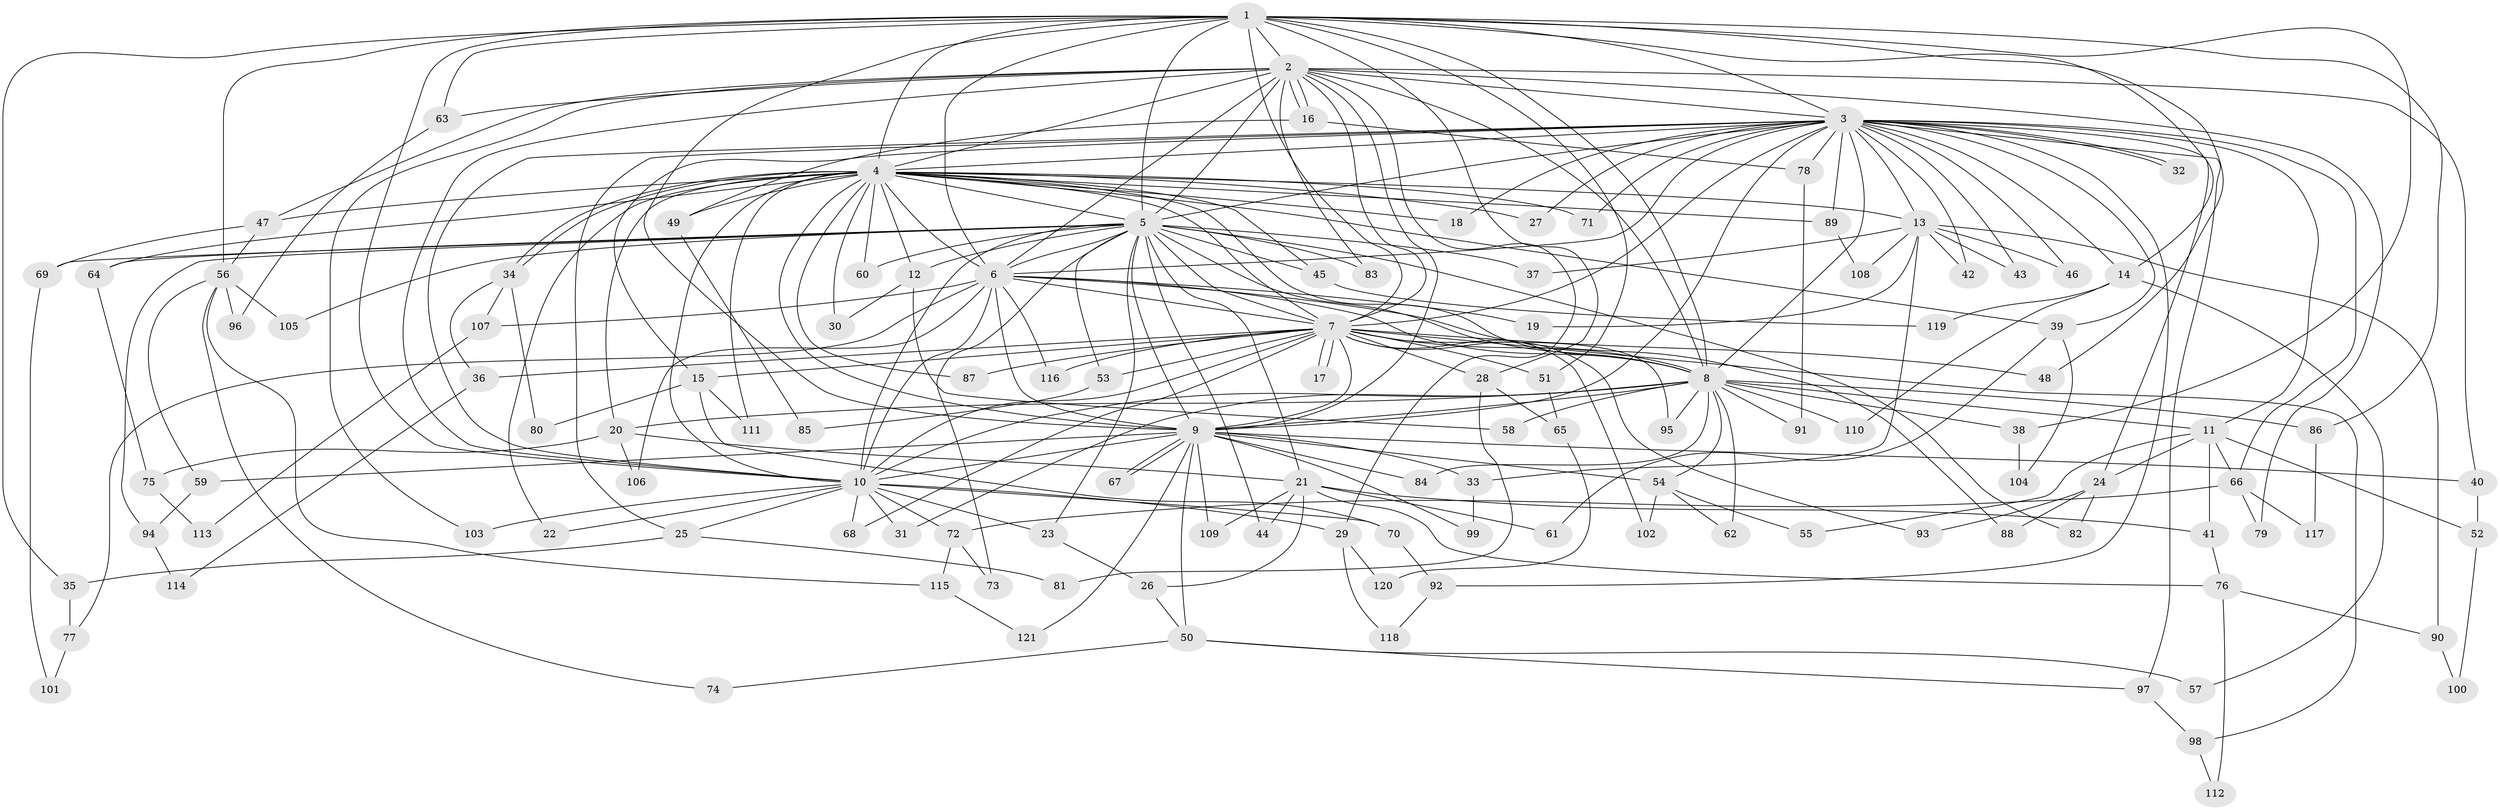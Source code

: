 // coarse degree distribution, {31: 0.011627906976744186, 17: 0.011627906976744186, 33: 0.011627906976744186, 21: 0.023255813953488372, 12: 0.011627906976744186, 20: 0.011627906976744186, 15: 0.011627906976744186, 3: 0.19767441860465115, 9: 0.011627906976744186, 4: 0.12790697674418605, 5: 0.046511627906976744, 2: 0.4418604651162791, 6: 0.03488372093023256, 7: 0.023255813953488372, 1: 0.023255813953488372}
// Generated by graph-tools (version 1.1) at 2025/23/03/03/25 07:23:42]
// undirected, 121 vertices, 267 edges
graph export_dot {
graph [start="1"]
  node [color=gray90,style=filled];
  1;
  2;
  3;
  4;
  5;
  6;
  7;
  8;
  9;
  10;
  11;
  12;
  13;
  14;
  15;
  16;
  17;
  18;
  19;
  20;
  21;
  22;
  23;
  24;
  25;
  26;
  27;
  28;
  29;
  30;
  31;
  32;
  33;
  34;
  35;
  36;
  37;
  38;
  39;
  40;
  41;
  42;
  43;
  44;
  45;
  46;
  47;
  48;
  49;
  50;
  51;
  52;
  53;
  54;
  55;
  56;
  57;
  58;
  59;
  60;
  61;
  62;
  63;
  64;
  65;
  66;
  67;
  68;
  69;
  70;
  71;
  72;
  73;
  74;
  75;
  76;
  77;
  78;
  79;
  80;
  81;
  82;
  83;
  84;
  85;
  86;
  87;
  88;
  89;
  90;
  91;
  92;
  93;
  94;
  95;
  96;
  97;
  98;
  99;
  100;
  101;
  102;
  103;
  104;
  105;
  106;
  107;
  108;
  109;
  110;
  111;
  112;
  113;
  114;
  115;
  116;
  117;
  118;
  119;
  120;
  121;
  1 -- 2;
  1 -- 3;
  1 -- 4;
  1 -- 5;
  1 -- 6;
  1 -- 7;
  1 -- 8;
  1 -- 9;
  1 -- 10;
  1 -- 14;
  1 -- 28;
  1 -- 35;
  1 -- 38;
  1 -- 48;
  1 -- 51;
  1 -- 56;
  1 -- 63;
  1 -- 86;
  2 -- 3;
  2 -- 4;
  2 -- 5;
  2 -- 6;
  2 -- 7;
  2 -- 8;
  2 -- 9;
  2 -- 10;
  2 -- 16;
  2 -- 16;
  2 -- 29;
  2 -- 40;
  2 -- 47;
  2 -- 63;
  2 -- 79;
  2 -- 83;
  2 -- 103;
  3 -- 4;
  3 -- 5;
  3 -- 6;
  3 -- 7;
  3 -- 8;
  3 -- 9;
  3 -- 10;
  3 -- 11;
  3 -- 13;
  3 -- 14;
  3 -- 15;
  3 -- 18;
  3 -- 24;
  3 -- 25;
  3 -- 27;
  3 -- 32;
  3 -- 32;
  3 -- 39;
  3 -- 42;
  3 -- 43;
  3 -- 46;
  3 -- 66;
  3 -- 71;
  3 -- 78;
  3 -- 89;
  3 -- 92;
  3 -- 97;
  4 -- 5;
  4 -- 6;
  4 -- 7;
  4 -- 8;
  4 -- 9;
  4 -- 10;
  4 -- 12;
  4 -- 13;
  4 -- 18;
  4 -- 20;
  4 -- 22;
  4 -- 27;
  4 -- 30;
  4 -- 34;
  4 -- 34;
  4 -- 39;
  4 -- 45;
  4 -- 47;
  4 -- 49;
  4 -- 60;
  4 -- 64;
  4 -- 71;
  4 -- 87;
  4 -- 89;
  4 -- 111;
  5 -- 6;
  5 -- 7;
  5 -- 8;
  5 -- 9;
  5 -- 10;
  5 -- 12;
  5 -- 21;
  5 -- 23;
  5 -- 37;
  5 -- 44;
  5 -- 45;
  5 -- 53;
  5 -- 60;
  5 -- 64;
  5 -- 69;
  5 -- 73;
  5 -- 82;
  5 -- 83;
  5 -- 94;
  5 -- 105;
  6 -- 7;
  6 -- 8;
  6 -- 9;
  6 -- 10;
  6 -- 19;
  6 -- 77;
  6 -- 88;
  6 -- 106;
  6 -- 107;
  6 -- 116;
  7 -- 8;
  7 -- 9;
  7 -- 10;
  7 -- 15;
  7 -- 17;
  7 -- 17;
  7 -- 28;
  7 -- 36;
  7 -- 48;
  7 -- 51;
  7 -- 53;
  7 -- 68;
  7 -- 87;
  7 -- 93;
  7 -- 95;
  7 -- 98;
  7 -- 102;
  7 -- 116;
  8 -- 9;
  8 -- 10;
  8 -- 11;
  8 -- 20;
  8 -- 31;
  8 -- 38;
  8 -- 54;
  8 -- 58;
  8 -- 62;
  8 -- 84;
  8 -- 86;
  8 -- 91;
  8 -- 95;
  8 -- 110;
  9 -- 10;
  9 -- 33;
  9 -- 40;
  9 -- 50;
  9 -- 54;
  9 -- 59;
  9 -- 67;
  9 -- 67;
  9 -- 84;
  9 -- 99;
  9 -- 109;
  9 -- 121;
  10 -- 22;
  10 -- 23;
  10 -- 25;
  10 -- 29;
  10 -- 31;
  10 -- 68;
  10 -- 70;
  10 -- 72;
  10 -- 103;
  11 -- 24;
  11 -- 41;
  11 -- 52;
  11 -- 55;
  11 -- 66;
  12 -- 30;
  12 -- 58;
  13 -- 19;
  13 -- 33;
  13 -- 37;
  13 -- 42;
  13 -- 43;
  13 -- 46;
  13 -- 90;
  13 -- 108;
  14 -- 57;
  14 -- 110;
  14 -- 119;
  15 -- 70;
  15 -- 80;
  15 -- 111;
  16 -- 49;
  16 -- 78;
  20 -- 21;
  20 -- 75;
  20 -- 106;
  21 -- 26;
  21 -- 41;
  21 -- 44;
  21 -- 61;
  21 -- 76;
  21 -- 109;
  23 -- 26;
  24 -- 82;
  24 -- 88;
  24 -- 93;
  25 -- 35;
  25 -- 81;
  26 -- 50;
  28 -- 65;
  28 -- 81;
  29 -- 118;
  29 -- 120;
  33 -- 99;
  34 -- 36;
  34 -- 80;
  34 -- 107;
  35 -- 77;
  36 -- 114;
  38 -- 104;
  39 -- 61;
  39 -- 104;
  40 -- 52;
  41 -- 76;
  45 -- 119;
  47 -- 56;
  47 -- 69;
  49 -- 85;
  50 -- 57;
  50 -- 74;
  50 -- 97;
  51 -- 65;
  52 -- 100;
  53 -- 85;
  54 -- 55;
  54 -- 62;
  54 -- 102;
  56 -- 59;
  56 -- 74;
  56 -- 96;
  56 -- 105;
  56 -- 115;
  59 -- 94;
  63 -- 96;
  64 -- 75;
  65 -- 120;
  66 -- 72;
  66 -- 79;
  66 -- 117;
  69 -- 101;
  70 -- 92;
  72 -- 73;
  72 -- 115;
  75 -- 113;
  76 -- 90;
  76 -- 112;
  77 -- 101;
  78 -- 91;
  86 -- 117;
  89 -- 108;
  90 -- 100;
  92 -- 118;
  94 -- 114;
  97 -- 98;
  98 -- 112;
  107 -- 113;
  115 -- 121;
}
